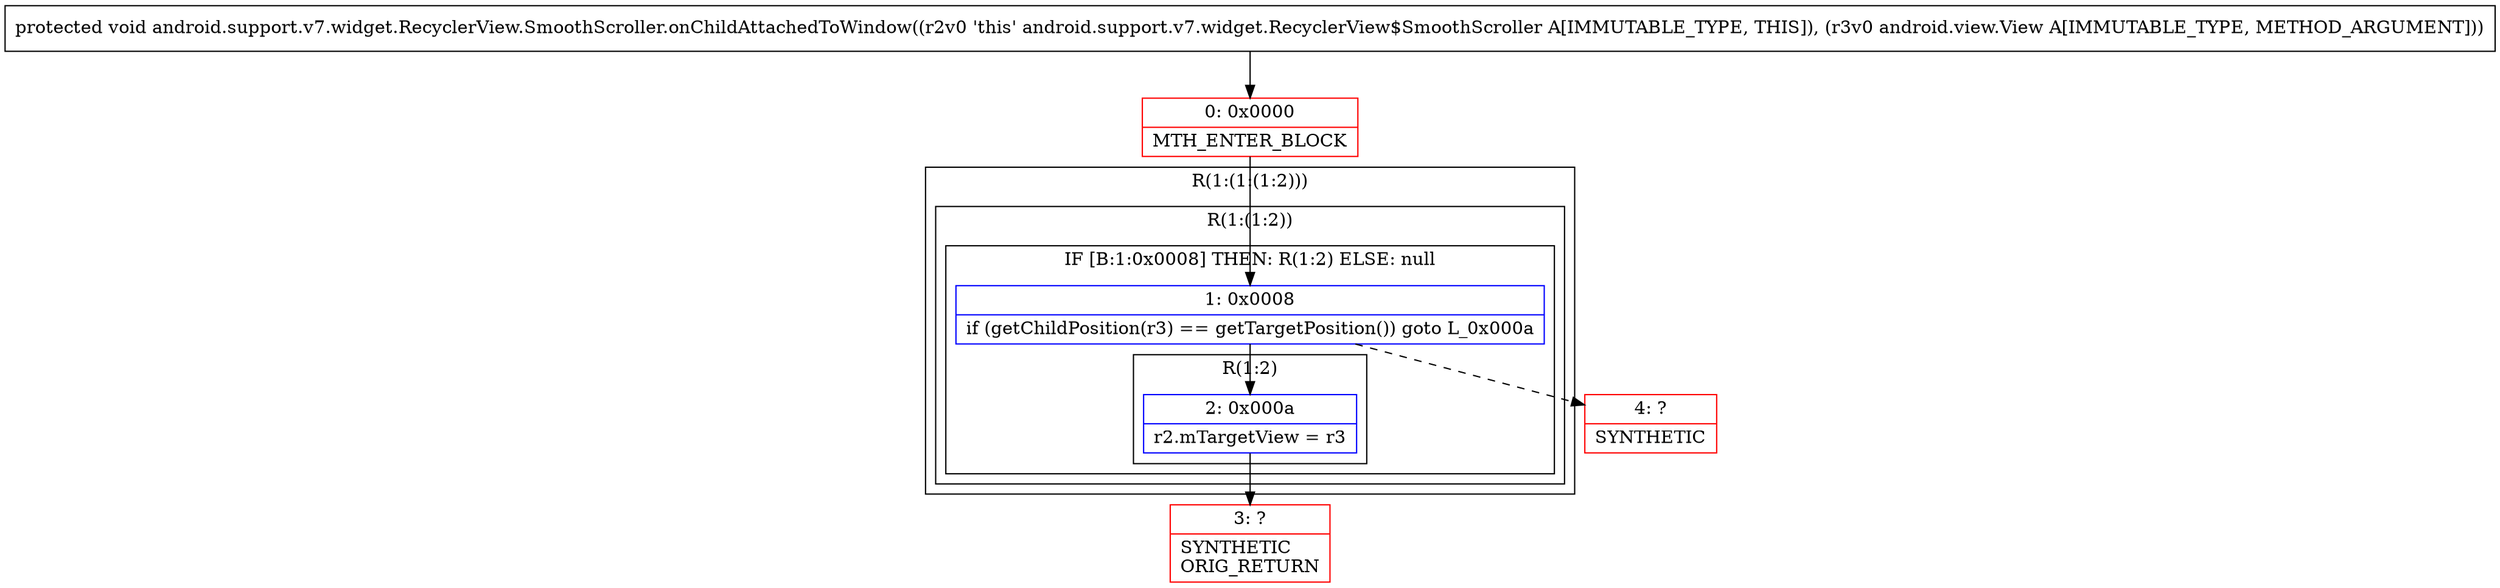 digraph "CFG forandroid.support.v7.widget.RecyclerView.SmoothScroller.onChildAttachedToWindow(Landroid\/view\/View;)V" {
subgraph cluster_Region_743251191 {
label = "R(1:(1:(1:2)))";
node [shape=record,color=blue];
subgraph cluster_Region_1855997817 {
label = "R(1:(1:2))";
node [shape=record,color=blue];
subgraph cluster_IfRegion_1435174463 {
label = "IF [B:1:0x0008] THEN: R(1:2) ELSE: null";
node [shape=record,color=blue];
Node_1 [shape=record,label="{1\:\ 0x0008|if (getChildPosition(r3) == getTargetPosition()) goto L_0x000a\l}"];
subgraph cluster_Region_1116864319 {
label = "R(1:2)";
node [shape=record,color=blue];
Node_2 [shape=record,label="{2\:\ 0x000a|r2.mTargetView = r3\l}"];
}
}
}
}
Node_0 [shape=record,color=red,label="{0\:\ 0x0000|MTH_ENTER_BLOCK\l}"];
Node_3 [shape=record,color=red,label="{3\:\ ?|SYNTHETIC\lORIG_RETURN\l}"];
Node_4 [shape=record,color=red,label="{4\:\ ?|SYNTHETIC\l}"];
MethodNode[shape=record,label="{protected void android.support.v7.widget.RecyclerView.SmoothScroller.onChildAttachedToWindow((r2v0 'this' android.support.v7.widget.RecyclerView$SmoothScroller A[IMMUTABLE_TYPE, THIS]), (r3v0 android.view.View A[IMMUTABLE_TYPE, METHOD_ARGUMENT])) }"];
MethodNode -> Node_0;
Node_1 -> Node_2;
Node_1 -> Node_4[style=dashed];
Node_2 -> Node_3;
Node_0 -> Node_1;
}

